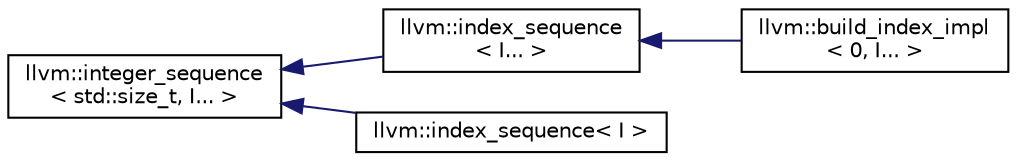 digraph "Graphical Class Hierarchy"
{
  edge [fontname="Helvetica",fontsize="10",labelfontname="Helvetica",labelfontsize="10"];
  node [fontname="Helvetica",fontsize="10",shape=record];
  rankdir="LR";
  Node1 [label="llvm::integer_sequence\l\< std::size_t, I... \>",height=0.2,width=0.4,color="black", fillcolor="white", style="filled",URL="$structllvm_1_1integer__sequence.html"];
  Node1 -> Node2 [dir="back",color="midnightblue",fontsize="10",style="solid",fontname="Helvetica"];
  Node2 [label="llvm::index_sequence\l\< I... \>",height=0.2,width=0.4,color="black", fillcolor="white", style="filled",URL="$structllvm_1_1index__sequence.html"];
  Node2 -> Node3 [dir="back",color="midnightblue",fontsize="10",style="solid",fontname="Helvetica"];
  Node3 [label="llvm::build_index_impl\l\< 0, I... \>",height=0.2,width=0.4,color="black", fillcolor="white", style="filled",URL="$structllvm_1_1build__index__impl_3_010_00_01I_8_8_8_01_4.html"];
  Node1 -> Node4 [dir="back",color="midnightblue",fontsize="10",style="solid",fontname="Helvetica"];
  Node4 [label="llvm::index_sequence\< I \>",height=0.2,width=0.4,color="black", fillcolor="white", style="filled",URL="$structllvm_1_1index__sequence.html",tooltip="Alias for the common case of a sequence of size_ts. "];
}
